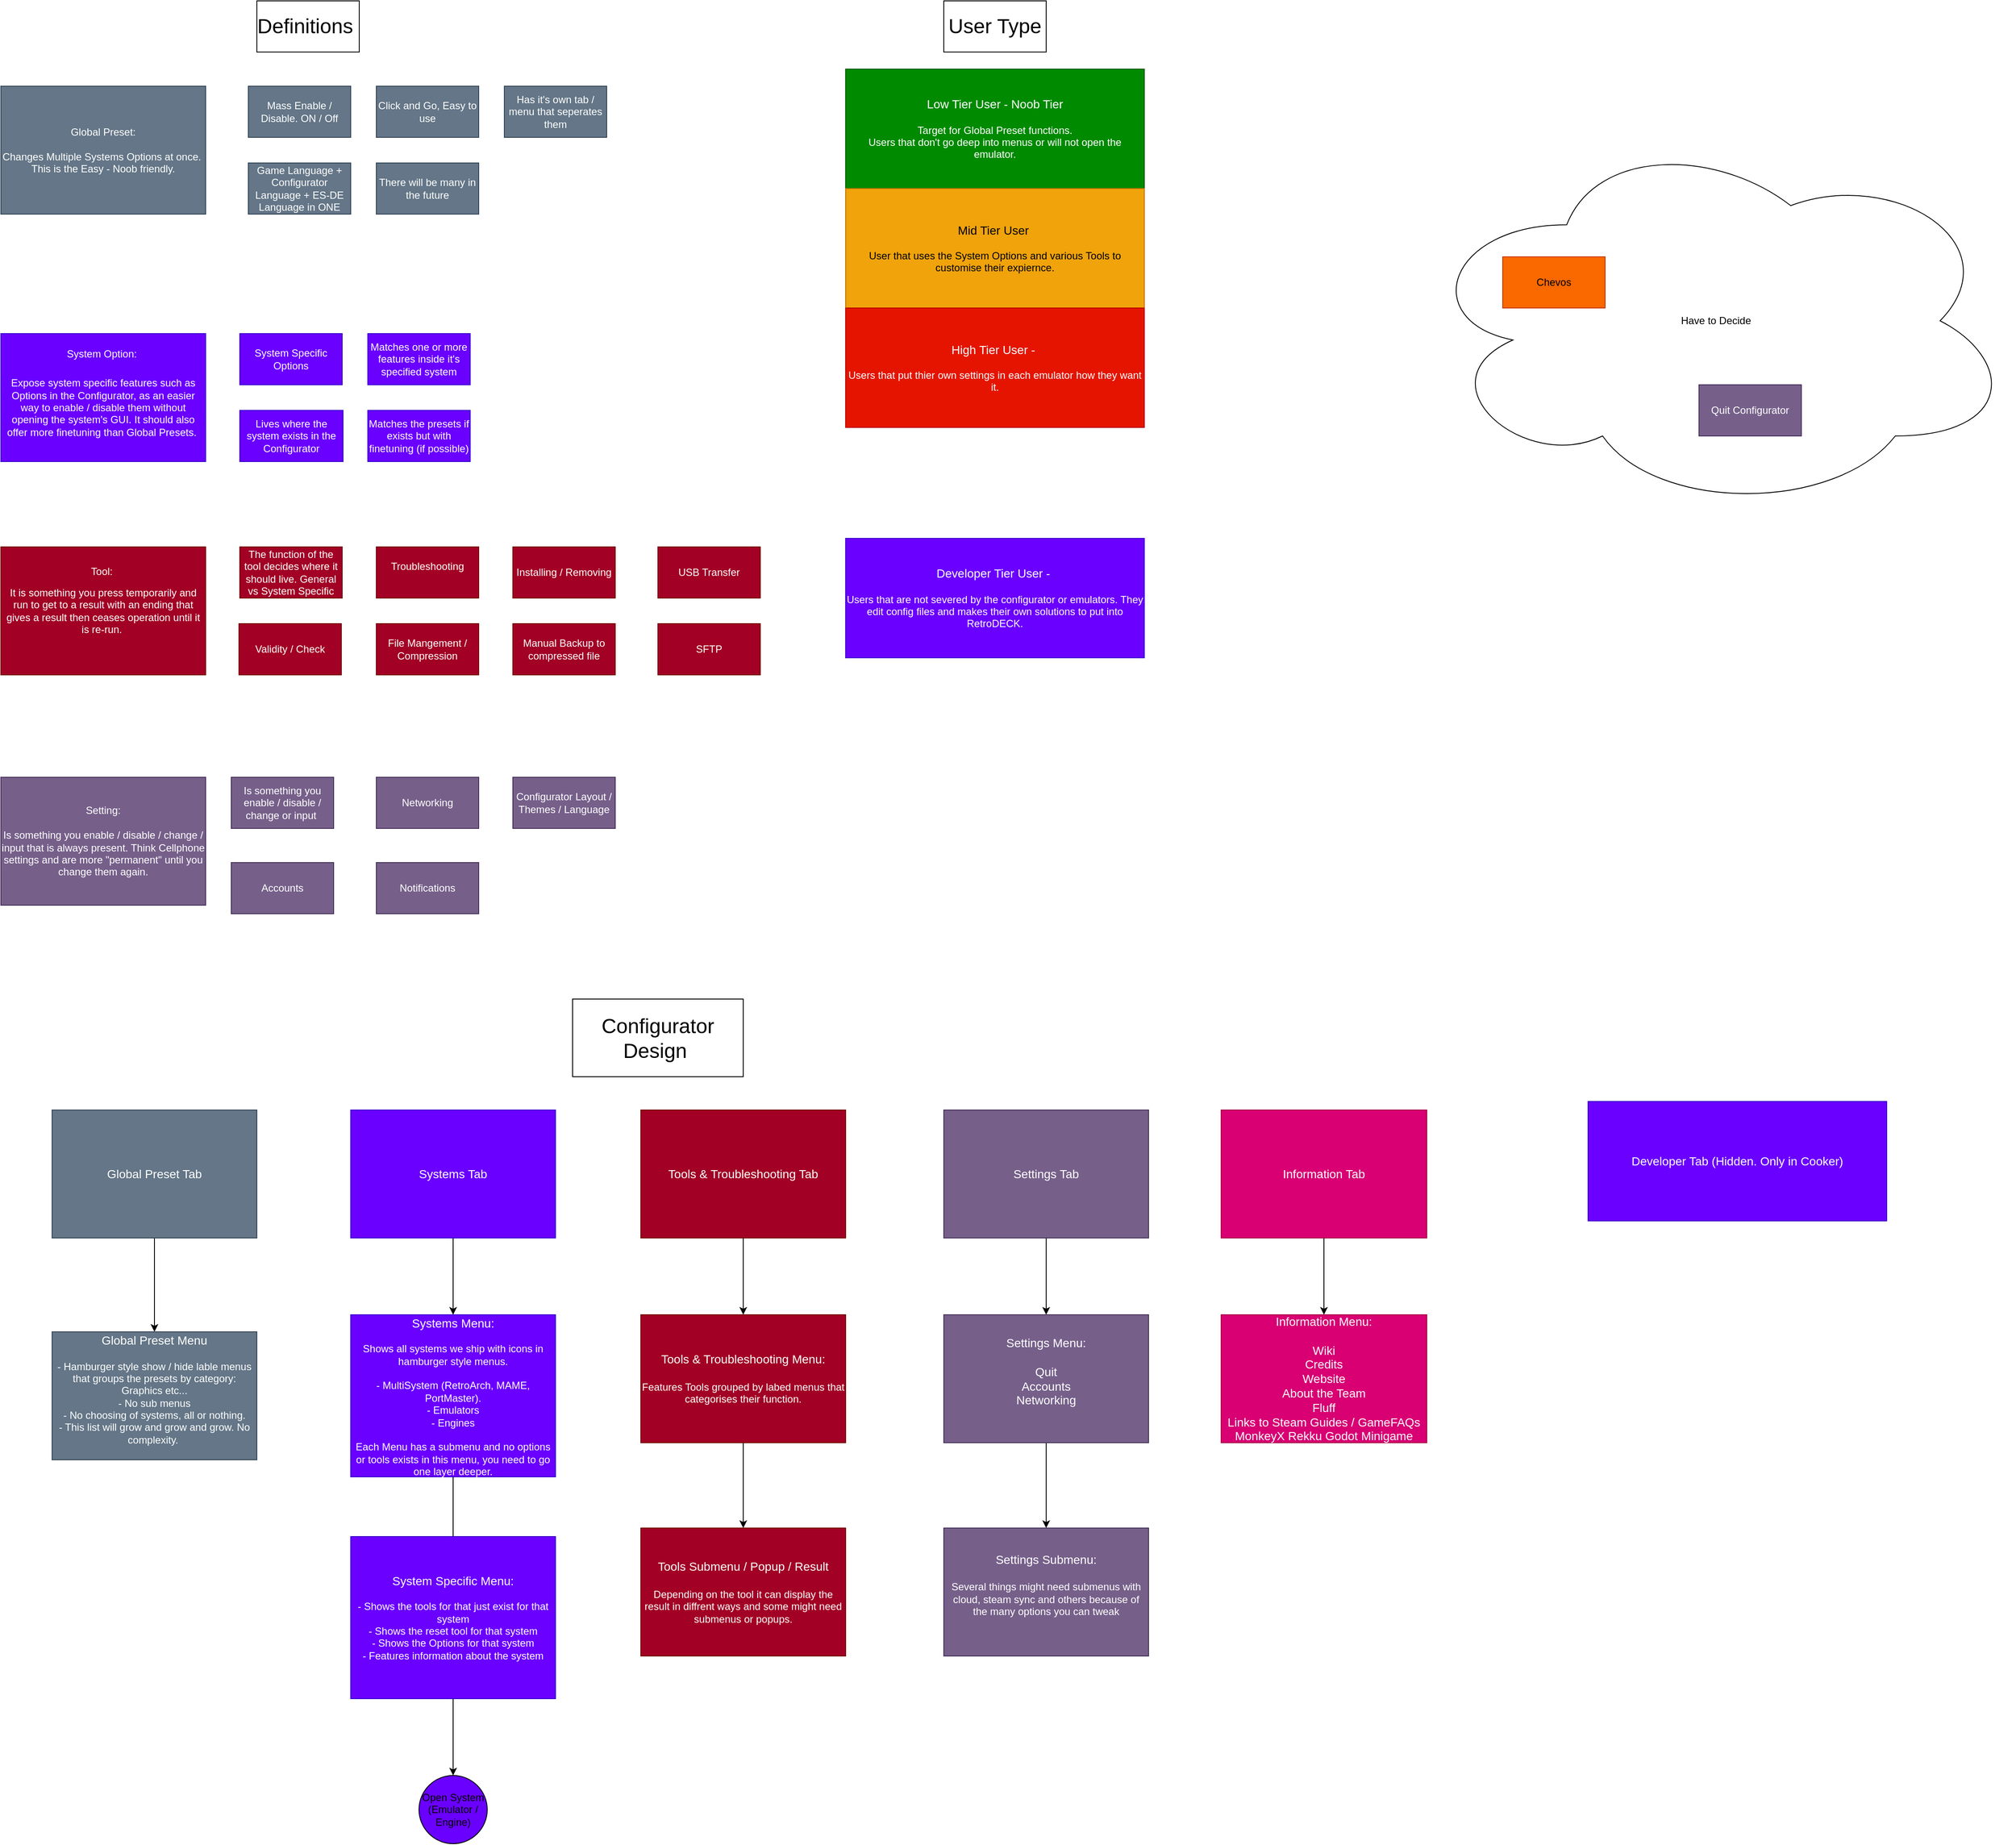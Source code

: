 <mxfile version="24.6.4" type="device">
  <diagram name="Sida-1" id="gSIfw9zQXfcrWEp0lnWM">
    <mxGraphModel dx="2795" dy="1590" grid="1" gridSize="10" guides="1" tooltips="1" connect="1" arrows="1" fold="1" page="1" pageScale="1" pageWidth="827" pageHeight="1169" math="0" shadow="0">
      <root>
        <mxCell id="0" />
        <mxCell id="1" parent="0" />
        <mxCell id="ixKQAmCTFT261k8UKEWo-1" value="&lt;div tabindex=&quot;0&quot; style=&quot;overflow: hidden; visibility: visible; direction: ltr;&quot; spellcheck=&quot;false&quot; class=&quot;WACEditing EditMode EditingSurfaceBody FireFox WACViewPanel_DisableLegacyKeyCodeAndCharCode usehover&quot; id=&quot;WACViewPanel_ClipboardElement&quot;&gt;&lt;div style=&quot;direction: ltr;&quot; class=&quot;OutlineElement Ltr SCXW191781584 BCX2&quot;&gt;&lt;p style=&quot;vertical-align: baseline; background-color: transparent; color: windowtext; margin: 0px 0px 10.667px; padding-left: 0px; padding-right: 0px;&quot; lang=&quot;EN-US&quot; class=&quot;Paragraph SCXW191781584 BCX2&quot;&gt;&lt;span class=&quot;TextRun SCXW191781584 BCX2&quot; lang=&quot;EN-US&quot; data-contrast=&quot;none&quot; style=&quot;color: rgb(255, 255, 255); font-size: 9pt; font-variant-numeric: normal; font-variant-east-asian: normal; font-variant-alternates: normal; font-variant-position: normal; line-height: 14.029px; font-family: Helvetica, Helvetica_EmbeddedFont, Helvetica_MSFontService, sans-serif;&quot;&gt;&lt;span class=&quot;NormalTextRun SCXW191781584 BCX2&quot;&gt;Tool:&lt;/span&gt;&lt;/span&gt;&lt;span data-ccp-props=&quot;{&amp;quot;201341983&amp;quot;:0,&amp;quot;335551550&amp;quot;:2,&amp;quot;335551620&amp;quot;:2,&amp;quot;335559739&amp;quot;:160,&amp;quot;335559740&amp;quot;:259}&quot; style=&quot;font-size: 9pt; line-height: 14.029px; font-family: &amp;quot;Helvetica&amp;quot;, &amp;quot;Helvetica_EmbeddedFont&amp;quot;, &amp;quot;Helvetica_MSFontService&amp;quot;, sans-serif; color: rgb(255, 255, 255);&quot; class=&quot;EOP SCXW191781584 BCX2&quot;&gt;&amp;nbsp;&lt;/span&gt;&lt;/p&gt;&lt;/div&gt;&lt;div style=&quot;direction: ltr;&quot; class=&quot;OutlineElement Ltr SCXW191781584 BCX2&quot;&gt;&lt;p style=&quot;vertical-align: baseline; color: rgb(245, 245, 245); margin: 0px; padding-left: 0px; padding-right: 0px;&quot; lang=&quot;EN-US&quot; class=&quot;Paragraph SCXW191781584 BCX2&quot;&gt;&lt;span class=&quot;TextRun SCXW191781584 BCX2&quot; lang=&quot;EN-US&quot; data-contrast=&quot;none&quot; style=&quot;color: rgb(255, 255, 255); font-size: 9pt; font-variant-numeric: normal; font-variant-east-asian: normal; font-variant-alternates: normal; font-variant-position: normal; line-height: 14.029px; font-family: Helvetica, Helvetica_EmbeddedFont, Helvetica_MSFontService, sans-serif;&quot;&gt;&lt;span class=&quot;NormalTextRun SCXW191781584 BCX2&quot;&gt;It is something you press temporarily and run to get to a result with an ending that gives &lt;/span&gt;&lt;span class=&quot;NormalTextRun Highlight SCXW191781584 BCX2&quot;&gt;a&lt;/span&gt;&lt;span class=&quot;NormalTextRun SCXW191781584 BCX2&quot;&gt; result then ceases operation until it is re-run.&lt;/span&gt;&lt;/span&gt;&lt;span data-ccp-props=&quot;{&amp;quot;134233117&amp;quot;:false,&amp;quot;134233118&amp;quot;:false,&amp;quot;201341983&amp;quot;:0,&amp;quot;335551550&amp;quot;:2,&amp;quot;335551620&amp;quot;:2,&amp;quot;335557856&amp;quot;:1973531,&amp;quot;335559738&amp;quot;:0,&amp;quot;335559739&amp;quot;:0,&amp;quot;335559740&amp;quot;:259}&quot; style=&quot;font-size: 9pt; line-height: 14.029px; font-family: &amp;quot;Helvetica&amp;quot;, &amp;quot;Helvetica_EmbeddedFont&amp;quot;, &amp;quot;Helvetica_MSFontService&amp;quot;, sans-serif; color: rgb(255, 255, 255);&quot; class=&quot;EOP SCXW191781584 BCX2&quot;&gt;&amp;nbsp;&lt;/span&gt;&lt;/p&gt;&lt;/div&gt;&lt;div style=&quot;direction: ltr;&quot; class=&quot;OutlineElement Ltr SCXW191781584 BCX2&quot;&gt;&lt;p style=&quot;vertical-align: baseline; background-color: transparent; color: windowtext; text-align: left; margin: 0px 0px 10.667px; padding-left: 0px; padding-right: 0px;&quot; lang=&quot;EN-US&quot; class=&quot;Paragraph SCXW191781584 BCX2&quot;&gt;&lt;span class=&quot;TextRun SCXW191781584 BCX2&quot; lang=&quot;EN-US&quot; data-contrast=&quot;none&quot; style=&quot;color: rgb(255, 255, 255); font-size: 9pt; font-variant-numeric: normal; font-variant-east-asian: normal; font-variant-alternates: normal; font-variant-position: normal; line-height: 14.029px; font-family: Helvetica, Helvetica_EmbeddedFont, Helvetica_MSFontService, sans-serif;&quot;&gt;&lt;span class=&quot;NormalTextRun SCXW191781584 BCX2&quot;&gt;&lt;/span&gt;&lt;/span&gt;&lt;span data-ccp-props=&quot;{&amp;quot;201341983&amp;quot;:0,&amp;quot;335559739&amp;quot;:160,&amp;quot;335559740&amp;quot;:259}&quot; style=&quot;font-size: 9pt; line-height: 14.029px; font-family: &amp;quot;Helvetica&amp;quot;, &amp;quot;Helvetica_EmbeddedFont&amp;quot;, &amp;quot;Helvetica_MSFontService&amp;quot;, sans-serif; color: rgb(255, 255, 255);&quot; class=&quot;EOP SCXW191781584 BCX2&quot;&gt;&amp;nbsp;&lt;/span&gt;&lt;/p&gt;&lt;/div&gt;&lt;/div&gt;" style="rounded=0;whiteSpace=wrap;html=1;fillColor=#a20025;fontColor=#ffffff;strokeColor=#6F0000;" parent="1" vertex="1">
          <mxGeometry x="40" y="650" width="240" height="150" as="geometry" />
        </mxCell>
        <mxCell id="ixKQAmCTFT261k8UKEWo-2" value="Global Preset:&lt;div&gt;&lt;br&gt;&lt;div&gt;Changes Multiple Systems Options at once.&amp;nbsp;&lt;br&gt;This is the Easy - Noob friendly.&lt;/div&gt;&lt;/div&gt;" style="rounded=0;whiteSpace=wrap;html=1;fillColor=#647687;fontColor=#ffffff;strokeColor=#314354;" parent="1" vertex="1">
          <mxGeometry x="40" y="110" width="240" height="150" as="geometry" />
        </mxCell>
        <mxCell id="ixKQAmCTFT261k8UKEWo-3" value="Setting:&lt;div&gt;&lt;br&gt;&lt;div&gt;&lt;div&gt;Is something you enable / disable / change / input that is always present. Think Cellphone settings and are more &quot;permanent&quot; until you change them again.&lt;br&gt;&lt;/div&gt;&lt;/div&gt;&lt;/div&gt;" style="rounded=0;whiteSpace=wrap;html=1;fillColor=#76608a;strokeColor=#432D57;fontColor=#ffffff;" parent="1" vertex="1">
          <mxGeometry x="40" y="920" width="240" height="150" as="geometry" />
        </mxCell>
        <mxCell id="ixKQAmCTFT261k8UKEWo-4" value="&lt;div&gt;&lt;div&gt;&lt;div tabindex=&quot;0&quot; style=&quot;overflow: hidden; visibility: visible; direction: ltr;&quot; spellcheck=&quot;false&quot; class=&quot;WACEditing EditMode EditingSurfaceBody FireFox WACViewPanel_DisableLegacyKeyCodeAndCharCode usehover&quot; id=&quot;WACViewPanel_ClipboardElement&quot;&gt;&lt;div style=&quot;direction: ltr;&quot; class=&quot;OutlineElement Ltr SCXW10924750 BCX2&quot;&gt;&lt;p style=&quot;vertical-align: baseline; color: rgb(245, 245, 245); margin: 0px; padding-left: 0px; padding-right: 0px;&quot; lang=&quot;EN-US&quot; class=&quot;Paragraph SCXW10924750 BCX2&quot;&gt;&lt;span class=&quot;TextRun SCXW10924750 BCX2&quot; lang=&quot;EN-US&quot; data-contrast=&quot;none&quot; style=&quot;color: rgb(255, 255, 255); font-size: 9pt; font-variant-numeric: normal; font-variant-east-asian: normal; font-variant-alternates: normal; font-variant-position: normal; line-height: 14.029px; font-family: Helvetica, Helvetica_EmbeddedFont, Helvetica_MSFontService, sans-serif;&quot;&gt;&lt;span style=&quot;&quot; class=&quot;NormalTextRun SCXW10924750 BCX2&quot;&gt;System Option:&lt;/span&gt;&lt;/span&gt;&lt;span data-ccp-props=&quot;{&amp;quot;134233117&amp;quot;:false,&amp;quot;134233118&amp;quot;:false,&amp;quot;201341983&amp;quot;:0,&amp;quot;335551550&amp;quot;:0,&amp;quot;335551620&amp;quot;:0,&amp;quot;335557856&amp;quot;:1973531,&amp;quot;335559738&amp;quot;:0,&amp;quot;335559739&amp;quot;:0,&amp;quot;335559740&amp;quot;:259}&quot; style=&quot;font-size: 9pt; line-height: 14.029px; font-family: Helvetica, Helvetica_EmbeddedFont, Helvetica_MSFontService, sans-serif; color: rgb(255, 255, 255);&quot; class=&quot;EOP SCXW10924750 BCX2&quot;&gt;&amp;nbsp;&lt;/span&gt;&lt;/p&gt;&lt;/div&gt;&lt;div style=&quot;direction: ltr;&quot; class=&quot;OutlineElement Ltr SCXW10924750 BCX2&quot;&gt;&lt;p style=&quot;vertical-align: baseline; color: rgb(245, 245, 245); margin: 0px; padding-left: 0px; padding-right: 0px;&quot; lang=&quot;EN-US&quot; class=&quot;Paragraph SCXW10924750 BCX2&quot;&gt;&lt;span class=&quot;TextRun SCXW10924750 BCX2&quot; lang=&quot;EN-US&quot; style=&quot;font-size: 11pt; line-height: 19.425px; font-family: Calibri, &amp;quot;Calibri_EmbeddedFont&amp;quot;, &amp;quot;Calibri_MSFontService&amp;quot;, sans-serif;&quot; data-contrast=&quot;auto&quot;&gt;&lt;span class=&quot;NormalTextRun SCXW10924750 BCX2&quot;&gt;&lt;/span&gt;&lt;/span&gt;&lt;span data-ccp-props=&quot;{&amp;quot;134233117&amp;quot;:false,&amp;quot;134233118&amp;quot;:false,&amp;quot;201341983&amp;quot;:0,&amp;quot;335551550&amp;quot;:0,&amp;quot;335551620&amp;quot;:0,&amp;quot;335557856&amp;quot;:1973531,&amp;quot;335559738&amp;quot;:0,&amp;quot;335559739&amp;quot;:0,&amp;quot;335559740&amp;quot;:259}&quot; style=&quot;font-size: 11pt; line-height: 19.425px; font-family: Calibri, &amp;quot;Calibri_EmbeddedFont&amp;quot;, &amp;quot;Calibri_MSFontService&amp;quot;, sans-serif;&quot; class=&quot;EOP SCXW10924750 BCX2&quot;&gt;&amp;nbsp;&lt;/span&gt;&lt;/p&gt;&lt;/div&gt;&lt;div style=&quot;direction: ltr;&quot; class=&quot;OutlineElement Ltr SCXW10924750 BCX2&quot;&gt;&lt;p style=&quot;vertical-align: baseline; background-color: transparent; color: windowtext; margin: 0px 0px 10.667px; padding-left: 0px; padding-right: 0px;&quot; lang=&quot;EN-US&quot; class=&quot;Paragraph SCXW10924750 BCX2&quot;&gt;&lt;span class=&quot;TextRun SCXW10924750 BCX2&quot; lang=&quot;EN-US&quot; data-contrast=&quot;none&quot; style=&quot;color: rgb(255, 255, 255); font-size: 9pt; font-variant-numeric: normal; font-variant-east-asian: normal; font-variant-alternates: normal; font-variant-position: normal; line-height: 14.029px; font-family: Helvetica, Helvetica_EmbeddedFont, Helvetica_MSFontService, sans-serif;&quot;&gt;&lt;span class=&quot;NormalTextRun SCXW10924750 BCX2&quot;&gt;Expose system specific features such as Options in the Configurator, as&amp;nbsp;an&amp;nbsp;easier way to enable / disable them without opening the system&#39;s GUI. &lt;/span&gt;&lt;span class=&quot;NormalTextRun SCXW10924750 BCX2&quot;&gt;It should&lt;/span&gt;&lt;span class=&quot;NormalTextRun SCXW10924750 BCX2&quot;&gt; also offer more finetuning than Global Presets.&lt;/span&gt;&lt;/span&gt;&lt;span data-ccp-props=&quot;{&amp;quot;201341983&amp;quot;:0,&amp;quot;335559739&amp;quot;:160,&amp;quot;335559740&amp;quot;:259}&quot; style=&quot;font-size: 9pt; line-height: 14.029px; font-family: Helvetica, Helvetica_EmbeddedFont, Helvetica_MSFontService, sans-serif; color: rgb(255, 255, 255);&quot; class=&quot;EOP SCXW10924750 BCX2&quot;&gt;&amp;nbsp;&lt;/span&gt;&lt;/p&gt;&lt;/div&gt;&lt;/div&gt;&lt;/div&gt;&lt;/div&gt;" style="rounded=0;whiteSpace=wrap;html=1;fillColor=#6a00ff;fontColor=#ffffff;strokeColor=#3700CC;align=center;" parent="1" vertex="1">
          <mxGeometry x="40" y="400" width="240" height="150" as="geometry" />
        </mxCell>
        <mxCell id="ixKQAmCTFT261k8UKEWo-8" value="Mass Enable / Disable. ON / Off" style="rounded=0;whiteSpace=wrap;html=1;fillColor=#647687;fontColor=#ffffff;strokeColor=#314354;" parent="1" vertex="1">
          <mxGeometry x="330" y="110" width="120" height="60" as="geometry" />
        </mxCell>
        <mxCell id="ixKQAmCTFT261k8UKEWo-9" value="Click and Go, Easy to use" style="rounded=0;whiteSpace=wrap;html=1;fillColor=#647687;fontColor=#ffffff;strokeColor=#314354;" parent="1" vertex="1">
          <mxGeometry x="480" y="110" width="120" height="60" as="geometry" />
        </mxCell>
        <mxCell id="ixKQAmCTFT261k8UKEWo-13" value="Troubleshooting&lt;div&gt;&lt;br&gt;&lt;/div&gt;" style="rounded=0;whiteSpace=wrap;html=1;fillColor=#a20025;fontColor=#ffffff;strokeColor=#6F0000;" parent="1" vertex="1">
          <mxGeometry x="480" y="650" width="120" height="60" as="geometry" />
        </mxCell>
        <mxCell id="ixKQAmCTFT261k8UKEWo-14" value="&lt;div&gt;Installing / Removing&lt;/div&gt;" style="rounded=0;whiteSpace=wrap;html=1;fillColor=#a20025;fontColor=#ffffff;strokeColor=#6F0000;" parent="1" vertex="1">
          <mxGeometry x="640" y="650" width="120" height="60" as="geometry" />
        </mxCell>
        <mxCell id="ixKQAmCTFT261k8UKEWo-15" value="&lt;div&gt;Validity / Check&lt;/div&gt;" style="rounded=0;whiteSpace=wrap;html=1;fillColor=#a20025;fontColor=#ffffff;strokeColor=#6F0000;" parent="1" vertex="1">
          <mxGeometry x="319" y="740" width="120" height="60" as="geometry" />
        </mxCell>
        <mxCell id="ixKQAmCTFT261k8UKEWo-16" value="&lt;div&gt;Configurator Layout / Themes / Language&lt;/div&gt;" style="rounded=0;whiteSpace=wrap;html=1;fillColor=#76608a;strokeColor=#432D57;fontColor=#ffffff;" parent="1" vertex="1">
          <mxGeometry x="640" y="920" width="120" height="60" as="geometry" />
        </mxCell>
        <mxCell id="ixKQAmCTFT261k8UKEWo-17" value="&lt;div&gt;Accounts&lt;/div&gt;" style="rounded=0;whiteSpace=wrap;html=1;fillColor=#76608a;strokeColor=#432D57;fontColor=#ffffff;" parent="1" vertex="1">
          <mxGeometry x="310" y="1020" width="120" height="60" as="geometry" />
        </mxCell>
        <mxCell id="ixKQAmCTFT261k8UKEWo-18" value="&lt;div&gt;Networking&lt;/div&gt;" style="rounded=0;whiteSpace=wrap;html=1;fillColor=#76608a;strokeColor=#432D57;fontColor=#ffffff;" parent="1" vertex="1">
          <mxGeometry x="480" y="920" width="120" height="60" as="geometry" />
        </mxCell>
        <mxCell id="ixKQAmCTFT261k8UKEWo-19" value="Has it&#39;s own tab / menu that seperates them" style="rounded=0;whiteSpace=wrap;html=1;fillColor=#647687;fontColor=#ffffff;strokeColor=#314354;" parent="1" vertex="1">
          <mxGeometry x="630" y="110" width="120" height="60" as="geometry" />
        </mxCell>
        <mxCell id="ixKQAmCTFT261k8UKEWo-20" value="The function of the tool decides where it should live. General vs System Specific" style="rounded=0;whiteSpace=wrap;html=1;fillColor=#a20025;fontColor=#ffffff;strokeColor=#6F0000;" parent="1" vertex="1">
          <mxGeometry x="320" y="650" width="120" height="60" as="geometry" />
        </mxCell>
        <mxCell id="ixKQAmCTFT261k8UKEWo-21" value="Matches the presets if exists but with finetuning (if possible)" style="rounded=0;whiteSpace=wrap;html=1;fillColor=#6a00ff;fontColor=#ffffff;strokeColor=#3700CC;" parent="1" vertex="1">
          <mxGeometry x="470" y="490" width="120" height="60" as="geometry" />
        </mxCell>
        <mxCell id="ixKQAmCTFT261k8UKEWo-22" value="Lives where the system exists in the Configurator" style="rounded=0;whiteSpace=wrap;html=1;fillColor=#6a00ff;fontColor=#ffffff;strokeColor=#3700CC;" parent="1" vertex="1">
          <mxGeometry x="320" y="490" width="121" height="60" as="geometry" />
        </mxCell>
        <mxCell id="ixKQAmCTFT261k8UKEWo-23" value="System Specific Options" style="rounded=0;whiteSpace=wrap;html=1;fillColor=#6a00ff;fontColor=#ffffff;strokeColor=#3700CC;" parent="1" vertex="1">
          <mxGeometry x="320" y="400" width="120" height="60" as="geometry" />
        </mxCell>
        <mxCell id="ixKQAmCTFT261k8UKEWo-24" value="&lt;div&gt;File Mangement / Compression&lt;/div&gt;" style="rounded=0;whiteSpace=wrap;html=1;fillColor=#a20025;fontColor=#ffffff;strokeColor=#6F0000;" parent="1" vertex="1">
          <mxGeometry x="480" y="740" width="120" height="60" as="geometry" />
        </mxCell>
        <mxCell id="ixKQAmCTFT261k8UKEWo-25" value="Notifications" style="rounded=0;whiteSpace=wrap;html=1;fillColor=#76608a;strokeColor=#432D57;fontColor=#ffffff;" parent="1" vertex="1">
          <mxGeometry x="480" y="1020" width="120" height="60" as="geometry" />
        </mxCell>
        <mxCell id="ixKQAmCTFT261k8UKEWo-28" value="&lt;div&gt;Is something you enable / disable / change or input&amp;nbsp;&lt;/div&gt;" style="rounded=0;whiteSpace=wrap;html=1;fillColor=#76608a;strokeColor=#432D57;fontColor=#ffffff;" parent="1" vertex="1">
          <mxGeometry x="310" y="920" width="120" height="60" as="geometry" />
        </mxCell>
        <mxCell id="ixKQAmCTFT261k8UKEWo-33" value="Manual Backup to compressed file" style="rounded=0;whiteSpace=wrap;html=1;fillColor=#a20025;fontColor=#ffffff;strokeColor=#6F0000;" parent="1" vertex="1">
          <mxGeometry x="640" y="740" width="120" height="60" as="geometry" />
        </mxCell>
        <mxCell id="ixKQAmCTFT261k8UKEWo-37" value="Matches one or more features inside it&#39;s specified system" style="rounded=0;whiteSpace=wrap;html=1;fillColor=#6a00ff;fontColor=#ffffff;strokeColor=#3700CC;" parent="1" vertex="1">
          <mxGeometry x="470" y="400" width="120" height="60" as="geometry" />
        </mxCell>
        <mxCell id="OeQAsLI4CRxNG_kXlPez-3" value="&lt;font style=&quot;font-size: 14px;&quot;&gt;Low Tier User - Noob Tier&lt;/font&gt;&lt;div&gt;&lt;br&gt;&lt;/div&gt;&lt;div&gt;Target for Global Preset functions.&lt;br&gt;Users that don&#39;t go deep into menus or will not open the emulator.&lt;/div&gt;" style="rounded=0;whiteSpace=wrap;html=1;fillColor=#008a00;fontColor=#ffffff;strokeColor=#005700;" parent="1" vertex="1">
          <mxGeometry x="1030" y="90" width="350" height="140" as="geometry" />
        </mxCell>
        <mxCell id="OeQAsLI4CRxNG_kXlPez-4" value="&lt;div&gt;&lt;font style=&quot;font-size: 14px;&quot;&gt;Mid Tier User&amp;nbsp;&lt;/font&gt;&lt;div&gt;&lt;br style=&quot;color: rgb(255, 255, 255);&quot;&gt;&lt;/div&gt;&lt;/div&gt;&lt;div&gt;User that uses the System Options and various Tools to customise their expiernce.&lt;/div&gt;" style="rounded=0;whiteSpace=wrap;html=1;fillColor=#f0a30a;fontColor=#000000;strokeColor=#BD7000;" parent="1" vertex="1">
          <mxGeometry x="1030" y="230" width="350" height="140" as="geometry" />
        </mxCell>
        <mxCell id="OeQAsLI4CRxNG_kXlPez-5" value="&lt;font style=&quot;font-size: 14px;&quot;&gt;High Tier User -&amp;nbsp;&lt;/font&gt;&lt;div&gt;&lt;br&gt;&lt;div&gt;Users that put thier own settings in each emulator how they want it.&lt;/div&gt;&lt;/div&gt;" style="rounded=0;whiteSpace=wrap;html=1;fillColor=#e51400;fontColor=#ffffff;strokeColor=#B20000;" parent="1" vertex="1">
          <mxGeometry x="1030" y="370" width="350" height="140" as="geometry" />
        </mxCell>
        <mxCell id="OeQAsLI4CRxNG_kXlPez-6" value="&lt;font style=&quot;font-size: 14px;&quot;&gt;Developer Tier User -&amp;nbsp;&lt;/font&gt;&lt;div&gt;&lt;br&gt;&lt;div&gt;Users that are not severed by the configurator or emulators. They edit config files and makes their own solutions to put into RetroDECK.&lt;/div&gt;&lt;/div&gt;" style="rounded=0;whiteSpace=wrap;html=1;fillColor=#6a00ff;fontColor=#ffffff;strokeColor=#3700CC;" parent="1" vertex="1">
          <mxGeometry x="1030" y="640" width="350" height="140" as="geometry" />
        </mxCell>
        <mxCell id="OeQAsLI4CRxNG_kXlPez-9" value="&lt;font style=&quot;font-size: 24px;&quot;&gt;Definitions&amp;nbsp;&lt;/font&gt;" style="rounded=0;whiteSpace=wrap;html=1;" parent="1" vertex="1">
          <mxGeometry x="340" y="10" width="120" height="60" as="geometry" />
        </mxCell>
        <mxCell id="OeQAsLI4CRxNG_kXlPez-10" value="&lt;font style=&quot;font-size: 24px;&quot;&gt;User Type&lt;/font&gt;" style="rounded=0;whiteSpace=wrap;html=1;" parent="1" vertex="1">
          <mxGeometry x="1145" y="10" width="120" height="60" as="geometry" />
        </mxCell>
        <mxCell id="OeQAsLI4CRxNG_kXlPez-11" value="&lt;font style=&quot;font-size: 24px;&quot;&gt;Configurator Design&amp;nbsp;&lt;/font&gt;" style="rounded=0;whiteSpace=wrap;html=1;" parent="1" vertex="1">
          <mxGeometry x="710" y="1180" width="200" height="91" as="geometry" />
        </mxCell>
        <mxCell id="OeQAsLI4CRxNG_kXlPez-26" style="edgeStyle=orthogonalEdgeStyle;rounded=0;orthogonalLoop=1;jettySize=auto;html=1;" parent="1" source="OeQAsLI4CRxNG_kXlPez-14" target="OeQAsLI4CRxNG_kXlPez-25" edge="1">
          <mxGeometry relative="1" as="geometry" />
        </mxCell>
        <mxCell id="OeQAsLI4CRxNG_kXlPez-14" value="&lt;font style=&quot;font-size: 14px;&quot;&gt;Global Preset Tab&lt;/font&gt;" style="rounded=0;whiteSpace=wrap;html=1;fillColor=#647687;fontColor=#ffffff;strokeColor=#314354;" parent="1" vertex="1">
          <mxGeometry x="100" y="1310" width="240" height="150" as="geometry" />
        </mxCell>
        <mxCell id="OeQAsLI4CRxNG_kXlPez-20" style="edgeStyle=orthogonalEdgeStyle;rounded=0;orthogonalLoop=1;jettySize=auto;html=1;entryX=0.5;entryY=0;entryDx=0;entryDy=0;" parent="1" source="OeQAsLI4CRxNG_kXlPez-16" target="OeQAsLI4CRxNG_kXlPez-18" edge="1">
          <mxGeometry relative="1" as="geometry" />
        </mxCell>
        <mxCell id="OeQAsLI4CRxNG_kXlPez-16" value="&lt;div&gt;&lt;div&gt;&lt;font style=&quot;font-size: 14px;&quot;&gt;Systems Tab&lt;/font&gt;&lt;/div&gt;&lt;/div&gt;" style="rounded=0;whiteSpace=wrap;html=1;fillColor=#6a00ff;fontColor=#ffffff;strokeColor=#3700CC;" parent="1" vertex="1">
          <mxGeometry x="450" y="1310" width="240" height="150" as="geometry" />
        </mxCell>
        <mxCell id="OeQAsLI4CRxNG_kXlPez-21" style="edgeStyle=orthogonalEdgeStyle;rounded=0;orthogonalLoop=1;jettySize=auto;html=1;" parent="1" source="OeQAsLI4CRxNG_kXlPez-18" edge="1">
          <mxGeometry relative="1" as="geometry">
            <mxPoint x="570.0" y="1850" as="targetPoint" />
          </mxGeometry>
        </mxCell>
        <mxCell id="OeQAsLI4CRxNG_kXlPez-18" value="&lt;div&gt;&lt;div&gt;&lt;font style=&quot;font-size: 14px;&quot;&gt;&lt;br&gt;&lt;/font&gt;&lt;/div&gt;&lt;div&gt;&lt;font style=&quot;font-size: 14px;&quot;&gt;Systems Menu:&lt;/font&gt;&lt;/div&gt;&lt;/div&gt;&lt;div&gt;&lt;br&gt;Shows all systems we ship with icons in hamburger style menus.&lt;/div&gt;&lt;div&gt;&lt;br&gt;&lt;/div&gt;&lt;div&gt;- MultiSystem (RetroArch, MAME, PortMaster).&lt;/div&gt;&lt;div&gt;- Emulators&lt;/div&gt;&lt;div&gt;- Engines&lt;/div&gt;&lt;div&gt;&lt;br&gt;&lt;/div&gt;&lt;div&gt;Each Menu has a submenu and no options or tools exists in this menu, you need to go one layer deeper.&lt;/div&gt;&lt;div&gt;&lt;br&gt;&lt;/div&gt;" style="rounded=0;whiteSpace=wrap;html=1;fillColor=#6a00ff;fontColor=#ffffff;strokeColor=#3700CC;" parent="1" vertex="1">
          <mxGeometry x="450" y="1550" width="240" height="190" as="geometry" />
        </mxCell>
        <mxCell id="OeQAsLI4CRxNG_kXlPez-44" style="edgeStyle=orthogonalEdgeStyle;rounded=0;orthogonalLoop=1;jettySize=auto;html=1;" parent="1" source="OeQAsLI4CRxNG_kXlPez-22" target="OeQAsLI4CRxNG_kXlPez-43" edge="1">
          <mxGeometry relative="1" as="geometry" />
        </mxCell>
        <mxCell id="OeQAsLI4CRxNG_kXlPez-22" value="&lt;div&gt;&lt;div&gt;&lt;font style=&quot;font-size: 14px;&quot;&gt;System Specific Menu:&lt;/font&gt;&lt;/div&gt;&lt;/div&gt;&lt;div&gt;&lt;br&gt;&lt;/div&gt;&lt;div&gt;- Shows the tools for that just exist for that system&lt;/div&gt;&lt;div&gt;- Shows the reset tool for that system&lt;/div&gt;&lt;div&gt;- Shows the Options for that system&lt;/div&gt;&lt;div&gt;- Features information about the system&lt;/div&gt;" style="rounded=0;whiteSpace=wrap;html=1;fillColor=#6a00ff;fontColor=#ffffff;strokeColor=#3700CC;" parent="1" vertex="1">
          <mxGeometry x="450" y="1810" width="240" height="190" as="geometry" />
        </mxCell>
        <mxCell id="OeQAsLI4CRxNG_kXlPez-34" style="edgeStyle=orthogonalEdgeStyle;rounded=0;orthogonalLoop=1;jettySize=auto;html=1;entryX=0.5;entryY=0;entryDx=0;entryDy=0;" parent="1" source="OeQAsLI4CRxNG_kXlPez-24" target="OeQAsLI4CRxNG_kXlPez-29" edge="1">
          <mxGeometry relative="1" as="geometry" />
        </mxCell>
        <mxCell id="OeQAsLI4CRxNG_kXlPez-24" value="&lt;div&gt;&lt;font style=&quot;font-size: 14px;&quot;&gt;Tools &amp;amp; Troubleshooting Tab&lt;/font&gt;&lt;/div&gt;" style="rounded=0;whiteSpace=wrap;html=1;fillColor=#a20025;fontColor=#ffffff;strokeColor=#6F0000;" parent="1" vertex="1">
          <mxGeometry x="790" y="1310" width="240" height="150" as="geometry" />
        </mxCell>
        <mxCell id="OeQAsLI4CRxNG_kXlPez-25" value="&lt;font style=&quot;font-size: 14px;&quot;&gt;Global Preset Menu&lt;/font&gt;&lt;div&gt;&lt;br&gt;&lt;/div&gt;&lt;div&gt;- Hamburger style show / hide lable menus that groups the presets by category: Graphics etc...&lt;/div&gt;&lt;div&gt;- No sub menus&lt;/div&gt;&lt;div&gt;- No choosing of systems, all or nothing.&lt;/div&gt;&lt;div&gt;- This list will grow and grow and grow. No complexity.&amp;nbsp;&lt;/div&gt;&lt;div&gt;&lt;br&gt;&lt;/div&gt;" style="rounded=0;whiteSpace=wrap;html=1;fillColor=#647687;fontColor=#ffffff;strokeColor=#314354;" parent="1" vertex="1">
          <mxGeometry x="100" y="1570" width="240" height="150" as="geometry" />
        </mxCell>
        <mxCell id="OeQAsLI4CRxNG_kXlPez-32" style="edgeStyle=orthogonalEdgeStyle;rounded=0;orthogonalLoop=1;jettySize=auto;html=1;entryX=0.5;entryY=0;entryDx=0;entryDy=0;" parent="1" source="OeQAsLI4CRxNG_kXlPez-29" target="OeQAsLI4CRxNG_kXlPez-31" edge="1">
          <mxGeometry relative="1" as="geometry" />
        </mxCell>
        <mxCell id="OeQAsLI4CRxNG_kXlPez-29" value="&lt;div&gt;&lt;font style=&quot;font-size: 14px;&quot;&gt;Tools &amp;amp; Troubleshooting Menu:&lt;/font&gt;&lt;/div&gt;&lt;div&gt;&lt;font style=&quot;font-size: 14px;&quot;&gt;&lt;br&gt;&lt;/font&gt;&lt;/div&gt;&lt;div&gt;&lt;font style=&quot;font-size: 12px;&quot;&gt;Features Tools grouped by labed menus that categorises their function.&lt;/font&gt;&lt;/div&gt;" style="rounded=0;whiteSpace=wrap;html=1;fillColor=#a20025;fontColor=#ffffff;strokeColor=#6F0000;" parent="1" vertex="1">
          <mxGeometry x="790" y="1550" width="240" height="150" as="geometry" />
        </mxCell>
        <mxCell id="OeQAsLI4CRxNG_kXlPez-31" value="&lt;div&gt;&lt;span style=&quot;font-size: 14px;&quot;&gt;Tools Submenu / Popup / Result&lt;/span&gt;&lt;/div&gt;&lt;div&gt;&lt;span style=&quot;font-size: 14px;&quot;&gt;&lt;br&gt;&lt;/span&gt;&lt;/div&gt;&lt;div&gt;Depending on the tool it can display the result in diffrent ways and some might need submenus or popups.&lt;/div&gt;" style="rounded=0;whiteSpace=wrap;html=1;fillColor=#a20025;fontColor=#ffffff;strokeColor=#6F0000;" parent="1" vertex="1">
          <mxGeometry x="790" y="1800" width="240" height="150" as="geometry" />
        </mxCell>
        <mxCell id="OeQAsLI4CRxNG_kXlPez-45" style="edgeStyle=orthogonalEdgeStyle;rounded=0;orthogonalLoop=1;jettySize=auto;html=1;" parent="1" source="OeQAsLI4CRxNG_kXlPez-36" target="OeQAsLI4CRxNG_kXlPez-42" edge="1">
          <mxGeometry relative="1" as="geometry" />
        </mxCell>
        <mxCell id="OeQAsLI4CRxNG_kXlPez-36" value="&lt;div&gt;&lt;div&gt;&lt;font style=&quot;font-size: 14px;&quot;&gt;Settings Tab&lt;/font&gt;&lt;/div&gt;&lt;/div&gt;" style="rounded=0;whiteSpace=wrap;html=1;fillColor=#76608a;strokeColor=#432D57;fontColor=#ffffff;" parent="1" vertex="1">
          <mxGeometry x="1145" y="1310" width="240" height="150" as="geometry" />
        </mxCell>
        <mxCell id="OeQAsLI4CRxNG_kXlPez-37" value="&lt;div&gt;Quit Configurator&lt;/div&gt;" style="rounded=0;whiteSpace=wrap;html=1;fillColor=#76608a;strokeColor=#432D57;fontColor=#ffffff;" parent="1" vertex="1">
          <mxGeometry x="2030" y="460" width="120" height="60" as="geometry" />
        </mxCell>
        <mxCell id="OeQAsLI4CRxNG_kXlPez-41" style="edgeStyle=orthogonalEdgeStyle;rounded=0;orthogonalLoop=1;jettySize=auto;html=1;" parent="1" source="OeQAsLI4CRxNG_kXlPez-39" target="OeQAsLI4CRxNG_kXlPez-40" edge="1">
          <mxGeometry relative="1" as="geometry" />
        </mxCell>
        <mxCell id="OeQAsLI4CRxNG_kXlPez-39" value="&lt;div&gt;&lt;div&gt;&lt;font style=&quot;font-size: 14px;&quot;&gt;Information Tab&lt;/font&gt;&lt;/div&gt;&lt;/div&gt;" style="rounded=0;whiteSpace=wrap;html=1;fillColor=#d80073;strokeColor=#A50040;fontColor=#ffffff;" parent="1" vertex="1">
          <mxGeometry x="1470" y="1310" width="241" height="150" as="geometry" />
        </mxCell>
        <mxCell id="OeQAsLI4CRxNG_kXlPez-40" value="&lt;div&gt;&lt;div&gt;&lt;font style=&quot;font-size: 14px;&quot;&gt;Information Menu:&lt;/font&gt;&lt;/div&gt;&lt;/div&gt;&lt;div&gt;&lt;font style=&quot;font-size: 14px;&quot;&gt;&lt;br&gt;&lt;/font&gt;&lt;/div&gt;&lt;div&gt;&lt;span style=&quot;font-size: 14px;&quot;&gt;Wiki&lt;/span&gt;&lt;/div&gt;&lt;div&gt;&lt;span style=&quot;font-size: 14px;&quot;&gt;Credits&lt;/span&gt;&lt;/div&gt;&lt;div&gt;&lt;span style=&quot;font-size: 14px;&quot;&gt;Website&lt;/span&gt;&lt;/div&gt;&lt;div&gt;&lt;span style=&quot;font-size: 14px;&quot;&gt;About the Team&lt;/span&gt;&lt;/div&gt;&lt;div&gt;&lt;span style=&quot;font-size: 14px;&quot;&gt;Fluff&lt;/span&gt;&lt;/div&gt;&lt;div&gt;&lt;span style=&quot;font-size: 14px;&quot;&gt;Links to Steam Guides / GameFAQs&lt;/span&gt;&lt;/div&gt;&lt;div&gt;&lt;span style=&quot;font-size: 14px;&quot;&gt;MonkeyX Rekku Godot Minigame&lt;/span&gt;&lt;/div&gt;" style="rounded=0;whiteSpace=wrap;html=1;fillColor=#d80073;strokeColor=#A50040;fontColor=#ffffff;" parent="1" vertex="1">
          <mxGeometry x="1470" y="1550" width="241" height="150" as="geometry" />
        </mxCell>
        <mxCell id="OeQAsLI4CRxNG_kXlPez-55" style="edgeStyle=orthogonalEdgeStyle;rounded=0;orthogonalLoop=1;jettySize=auto;html=1;entryX=0.5;entryY=0;entryDx=0;entryDy=0;" parent="1" source="OeQAsLI4CRxNG_kXlPez-42" target="OeQAsLI4CRxNG_kXlPez-53" edge="1">
          <mxGeometry relative="1" as="geometry" />
        </mxCell>
        <mxCell id="OeQAsLI4CRxNG_kXlPez-42" value="&lt;div&gt;&lt;div&gt;&lt;font style=&quot;font-size: 14px;&quot;&gt;Settings Menu:&lt;/font&gt;&lt;/div&gt;&lt;/div&gt;&lt;div&gt;&lt;font style=&quot;font-size: 14px;&quot;&gt;&lt;br&gt;&lt;/font&gt;&lt;/div&gt;&lt;div&gt;&lt;font style=&quot;font-size: 14px;&quot;&gt;Quit&lt;/font&gt;&lt;/div&gt;&lt;div&gt;&lt;font style=&quot;font-size: 14px;&quot;&gt;Accounts&lt;/font&gt;&lt;/div&gt;&lt;div&gt;&lt;font style=&quot;font-size: 14px;&quot;&gt;Networking&lt;/font&gt;&lt;/div&gt;&lt;div&gt;&lt;font style=&quot;font-size: 14px;&quot;&gt;&lt;br&gt;&lt;/font&gt;&lt;/div&gt;" style="rounded=0;whiteSpace=wrap;html=1;fillColor=#76608a;strokeColor=#432D57;fontColor=#ffffff;" parent="1" vertex="1">
          <mxGeometry x="1145" y="1550" width="240" height="150" as="geometry" />
        </mxCell>
        <mxCell id="OeQAsLI4CRxNG_kXlPez-43" value="Open System (Emulator / Engine)" style="ellipse;whiteSpace=wrap;html=1;aspect=fixed;fillColor=#6A00FF;" parent="1" vertex="1">
          <mxGeometry x="530" y="2090" width="80" height="80" as="geometry" />
        </mxCell>
        <mxCell id="OeQAsLI4CRxNG_kXlPez-46" value="Game Language + Configurator Language + ES-DE Language in ONE" style="rounded=0;whiteSpace=wrap;html=1;fillColor=#647687;fontColor=#ffffff;strokeColor=#314354;" parent="1" vertex="1">
          <mxGeometry x="330" y="200" width="120" height="60" as="geometry" />
        </mxCell>
        <mxCell id="OeQAsLI4CRxNG_kXlPez-47" value="Have to Decide" style="ellipse;shape=cloud;whiteSpace=wrap;html=1;fillColor=none;" parent="1" vertex="1">
          <mxGeometry x="1700" y="160" width="700" height="450" as="geometry" />
        </mxCell>
        <mxCell id="OeQAsLI4CRxNG_kXlPez-48" value="&lt;div&gt;SFTP&lt;/div&gt;" style="rounded=0;whiteSpace=wrap;html=1;fillColor=#a20025;strokeColor=#6F0000;fontColor=#ffffff;" parent="1" vertex="1">
          <mxGeometry x="810" y="740" width="120" height="60" as="geometry" />
        </mxCell>
        <mxCell id="OeQAsLI4CRxNG_kXlPez-49" value="&lt;div&gt;USB Transfer&lt;/div&gt;" style="rounded=0;whiteSpace=wrap;html=1;fillColor=#a20025;strokeColor=#6F0000;fontColor=#ffffff;" parent="1" vertex="1">
          <mxGeometry x="810" y="650" width="120" height="60" as="geometry" />
        </mxCell>
        <mxCell id="OeQAsLI4CRxNG_kXlPez-53" value="&lt;div&gt;&lt;div&gt;&lt;font style=&quot;font-size: 14px;&quot;&gt;Settings Submenu:&lt;/font&gt;&lt;/div&gt;&lt;/div&gt;&lt;div&gt;&lt;font style=&quot;font-size: 14px;&quot;&gt;&lt;br&gt;&lt;/font&gt;&lt;/div&gt;&lt;div&gt;&lt;font style=&quot;font-size: 12px;&quot;&gt;Several things might need submenus with cloud, steam sync and others because of the many options you can tweak&lt;/font&gt;&lt;/div&gt;&lt;div&gt;&lt;font style=&quot;font-size: 14px;&quot;&gt;&lt;br&gt;&lt;/font&gt;&lt;/div&gt;" style="rounded=0;whiteSpace=wrap;html=1;fillColor=#76608a;strokeColor=#432D57;fontColor=#ffffff;" parent="1" vertex="1">
          <mxGeometry x="1145" y="1800" width="240" height="150" as="geometry" />
        </mxCell>
        <mxCell id="JEs1dsopejIUp05Sd-Fs-1" value="There will be many in the future" style="rounded=0;whiteSpace=wrap;html=1;fillColor=#647687;fontColor=#ffffff;strokeColor=#314354;" vertex="1" parent="1">
          <mxGeometry x="480" y="200" width="120" height="60" as="geometry" />
        </mxCell>
        <mxCell id="JEs1dsopejIUp05Sd-Fs-3" value="&lt;div&gt;Chevos&lt;/div&gt;" style="rounded=0;whiteSpace=wrap;html=1;fillColor=#fa6800;strokeColor=#C73500;fontColor=#000000;" vertex="1" parent="1">
          <mxGeometry x="1800" y="310" width="120" height="60" as="geometry" />
        </mxCell>
        <mxCell id="JEs1dsopejIUp05Sd-Fs-4" value="&lt;span style=&quot;font-size: 14px;&quot;&gt;Developer Tab (Hidden. Only in Cooker)&lt;/span&gt;" style="rounded=0;whiteSpace=wrap;html=1;fillColor=#6a00ff;fontColor=#ffffff;strokeColor=#3700CC;" vertex="1" parent="1">
          <mxGeometry x="1900" y="1300" width="350" height="140" as="geometry" />
        </mxCell>
      </root>
    </mxGraphModel>
  </diagram>
</mxfile>
